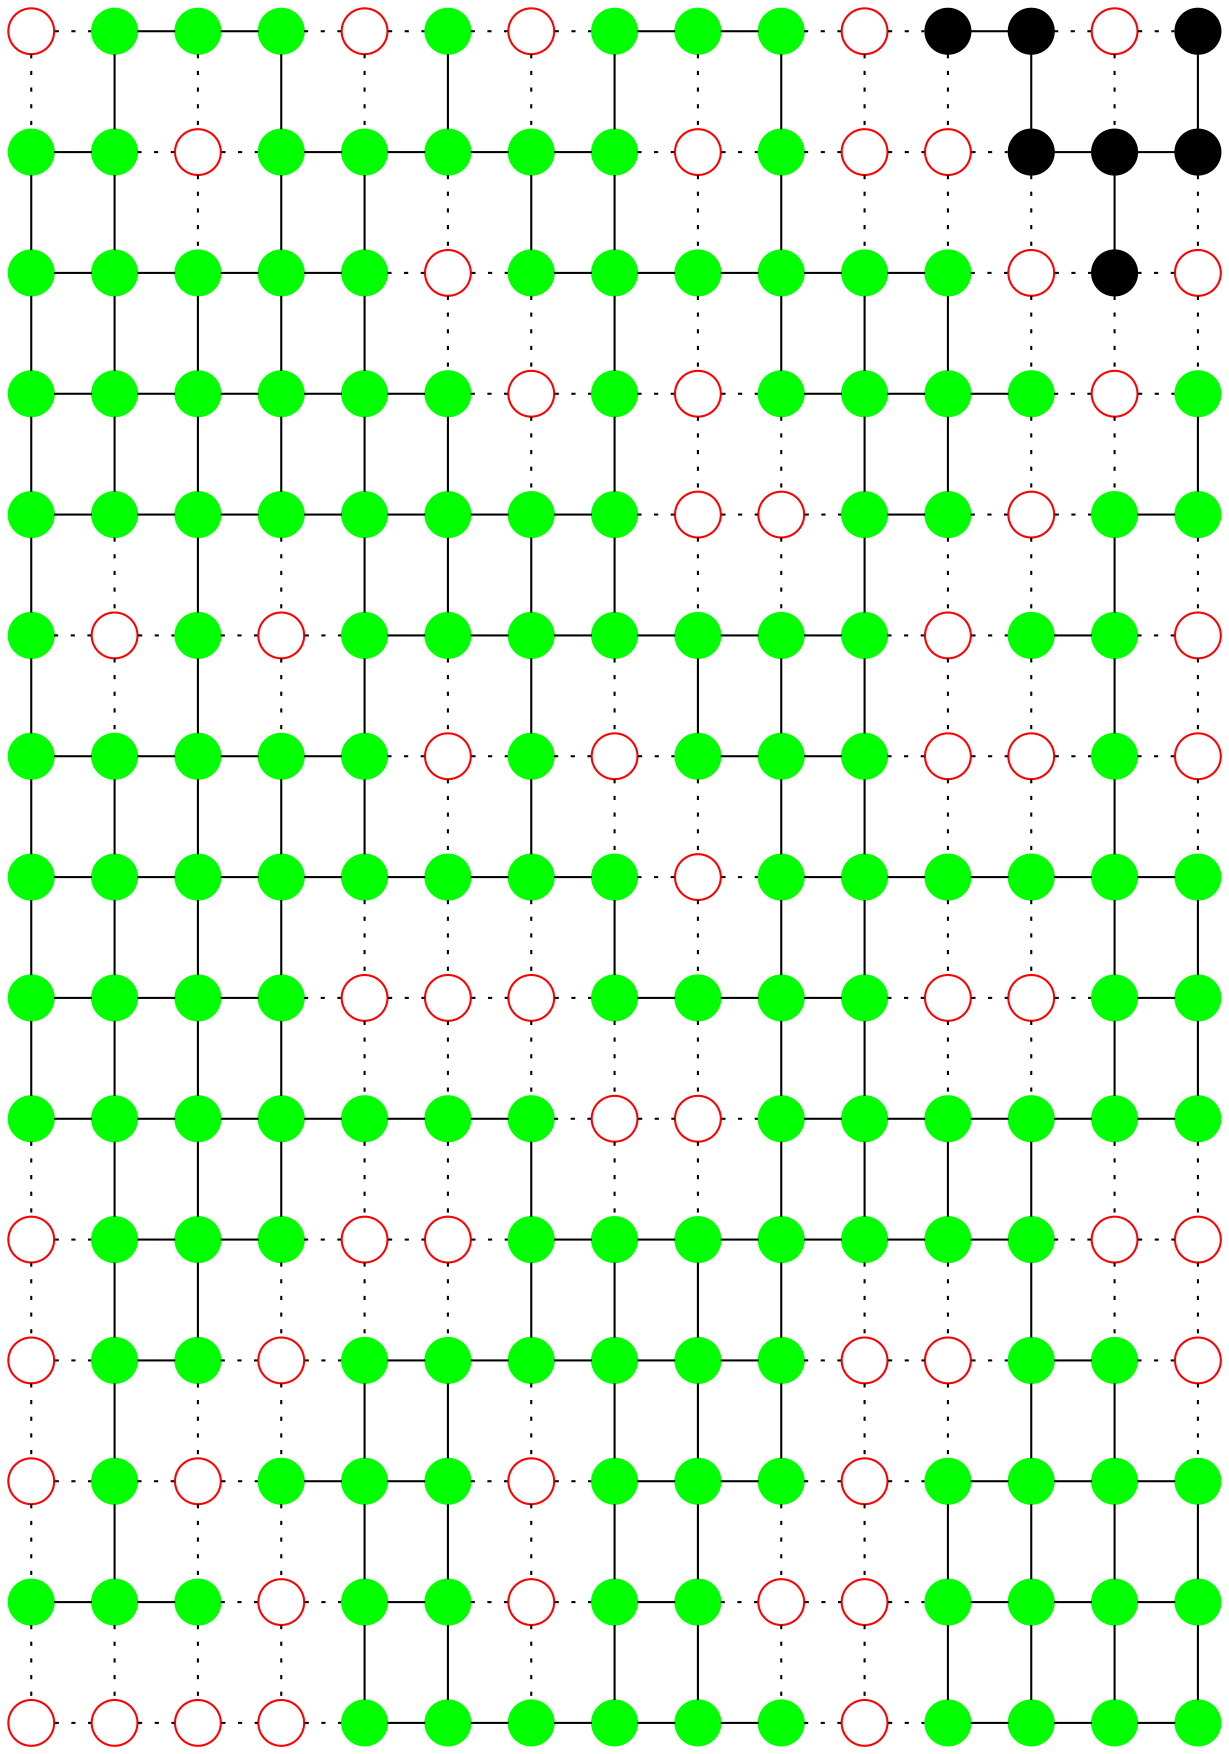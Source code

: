 strict graph {
      node [label = ""  shape=point  width=0.3];
      edge [arrowhead = "none"]
      { rank=same 4365548936 4365549008 4365549080 4365549152 4365549224 4365549296 4365549368 4365549440 4365549512 4366245968 4366246040 4366246112 4366246184 4366246256 4366246328 }
      { rank=same 4366246400 4366246472 4366246544 4366246616 4366246688 4366246760 4366246832 4366246904 4366246976 4366247048 4366247120 4366247192 4366247264 4366247336 4366247408 }
      { rank=same 4366247480 4366247552 4366247624 4366247696 4366247768 4366247840 4366247912 4366247984 4366248056 4366248128 4366248200 4366248272 4366248344 4366248416 4366248488 }
      { rank=same 4366248560 4366248632 4366248704 4366248776 4366248848 4366248920 4366248992 4366249064 4366249136 4366249208 4366249280 4366249352 4366249424 4366249496 4366249568 }
      { rank=same 4366249640 4366249712 4366249784 4366249856 4366249928 4366295120 4366295192 4366295264 4366295336 4366295408 4366295480 4366295552 4366295624 4366295696 4366295768 }
      { rank=same 4366295840 4366295912 4366295984 4366296056 4366296128 4366296200 4366296272 4366296344 4366296416 4366296488 4366296560 4366296632 4366296704 4366296776 4366296848 }
      { rank=same 4366296920 4366296992 4366297064 4366297136 4366297208 4366297280 4366297352 4366297424 4366297496 4366297568 4366297640 4366297712 4366297784 4366297856 4366297928 }
      { rank=same 4366298000 4366298072 4366298144 4366298216 4366298288 4366298360 4366298432 4366298504 4366298576 4366298648 4366298720 4366298792 4366298864 4366298936 4366299008 }
      { rank=same 4366299080 4366336080 4366336152 4366336224 4366336296 4366336368 4366336440 4366336512 4366336584 4366336656 4366336728 4366336800 4366336872 4366336944 4366337016 }
      { rank=same 4366337088 4366337160 4366337232 4366337304 4366337376 4366337448 4366337520 4366337592 4366337664 4366337736 4366337808 4366337880 4366337952 4366338024 4366338096 }
      { rank=same 4366338168 4366338240 4366338312 4366338384 4366338456 4366338528 4366338600 4366338672 4366338744 4366338816 4366338888 4366338960 4366339032 4366339104 4366339176 }
      { rank=same 4366339248 4366339320 4366339392 4366339464 4366339536 4366339608 4366339680 4366339752 4366339824 4366339896 4366339968 4366340040 4366372944 4366373016 4366373088 }
      { rank=same 4366373160 4366373232 4366373304 4366373376 4366373448 4366373520 4366373592 4366373664 4366373736 4366373808 4366373880 4366373952 4366374024 4366374096 4366374168 }
      { rank=same 4366374240 4366374312 4366374384 4366374456 4366374528 4366374600 4366374672 4366374744 4366374816 4366374888 4366374960 4366375032 4366375104 4366375176 4366375248 }
      { rank=same 4366375320 4366375392 4366375464 4366375536 4366375608 4366375680 4366375752 4366375824 4366375896 4366375968 4366376040 4366376112 4366376184 4366376256 4366376328 }
      4365548936 -- {  }
      4365548936 -- { 4366246400 4365549008 } [style=dotted]
      4365549008 -- { 4365549080 4366246472 }
      4365549008 -- { 4365548936 } [style=dotted]
      4365549080 -- { 4365549008 4365549152 }
      4365549080 -- { 4366246544 } [style=dotted]
      4365549152 -- { 4365549080 4366246616 }
      4365549152 -- { 4365549224 } [style=dotted]
      4365549224 -- {  }
      4365549224 -- { 4366246688 4365549152 4365549296 } [style=dotted]
      4365549296 -- { 4366246760 }
      4365549296 -- { 4365549224 4365549368 } [style=dotted]
      4365549368 -- {  }
      4365549368 -- { 4365549440 4366246832 4365549296 } [style=dotted]
      4365549440 -- { 4365549512 4366246904 }
      4365549440 -- { 4365549368 } [style=dotted]
      4365549512 -- { 4365549440 4366245968 }
      4365549512 -- { 4366246976 } [style=dotted]
      4366245968 -- { 4366247048 4365549512 }
      4366245968 -- { 4366246040 } [style=dotted]
      4366246040 -- {  }
      4366246040 -- { 4366245968 4366246112 4366247120 } [style=dotted]
      4366246112 -- { 4366246184 }
      4366246112 -- { 4366246040 4366247192 } [style=dotted]
      4366246184 -- { 4366247264 4366246112 }
      4366246184 -- { 4366246256 } [style=dotted]
      4366246256 -- {  }
      4366246256 -- { 4366246184 4366246328 4366247336 } [style=dotted]
      4366246328 -- { 4366247408 }
      4366246328 -- { 4366246256 } [style=dotted]
      4366246400 -- { 4366247480 4366246472 }
      4366246400 -- { 4365548936 } [style=dotted]
      4366246472 -- { 4366246400 4366247552 4365549008 }
      4366246472 -- { 4366246544 } [style=dotted]
      4366246544 -- {  }
      4366246544 -- { 4365549080 4366246472 4366246616 4366247624 } [style=dotted]
      4366246616 -- { 4366246688 4365549152 4366247696 }
      4366246616 -- { 4366246544 } [style=dotted]
      4366246688 -- { 4366246616 4366246760 4366247768 }
      4366246688 -- { 4365549224 } [style=dotted]
      4366246760 -- { 4366246688 4366246832 4365549296 }
      4366246760 -- { 4366247840 } [style=dotted]
      4366246832 -- { 4366247912 4366246760 4366246904 }
      4366246832 -- { 4365549368 } [style=dotted]
      4366246904 -- { 4365549440 4366246832 4366247984 }
      4366246904 -- { 4366246976 } [style=dotted]
      4366246976 -- {  }
      4366246976 -- { 4366247048 4366248056 4365549512 4366246904 } [style=dotted]
      4366247048 -- { 4366248128 4366245968 }
      4366247048 -- { 4366246976 4366247120 } [style=dotted]
      4366247120 -- {  }
      4366247120 -- { 4366247048 4366246040 4366248200 4366247192 } [style=dotted]
      4366247192 -- {  }
      4366247192 -- { 4366247264 4366247120 4366246112 4366248272 } [style=dotted]
      4366247264 -- { 4366246184 4366247336 }
      4366247264 -- { 4366247192 4366248344 } [style=dotted]
      4366247336 -- { 4366247408 4366248416 4366247264 }
      4366247336 -- { 4366246256 } [style=dotted]
      4366247408 -- { 4366247336 4366246328 }
      4366247408 -- { 4366248488 } [style=dotted]
      4366247480 -- { 4366246400 4366247552 4366248560 }
      4366247480 -- {  } [style=dotted]
      4366247552 -- { 4366247624 4366247480 4366246472 4366248632 }
      4366247552 -- {  } [style=dotted]
      4366247624 -- { 4366247552 4366248704 4366247696 }
      4366247624 -- { 4366246544 } [style=dotted]
      4366247696 -- { 4366248776 4366247624 4366246616 4366247768 }
      4366247696 -- {  } [style=dotted]
      4366247768 -- { 4366247696 4366246688 4366248848 }
      4366247768 -- { 4366247840 } [style=dotted]
      4366247840 -- {  }
      4366247840 -- { 4366247912 4366247768 4366246760 4366248920 } [style=dotted]
      4366247912 -- { 4366246832 4366247984 }
      4366247912 -- { 4366247840 4366248992 } [style=dotted]
      4366247984 -- { 4366248056 4366249064 4366247912 4366246904 }
      4366247984 -- {  } [style=dotted]
      4366248056 -- { 4366248128 4366247984 }
      4366248056 -- { 4366246976 4366249136 } [style=dotted]
      4366248128 -- { 4366247048 4366248200 4366249208 4366248056 }
      4366248128 -- {  } [style=dotted]
      4366248200 -- { 4366249280 4366248128 4366248272 }
      4366248200 -- { 4366247120 } [style=dotted]
      4366248272 -- { 4366248200 4366249352 }
      4366248272 -- { 4366247192 4366248344 } [style=dotted]
      4366248344 -- {  }
      4366248344 -- { 4366248416 4366248272 4366247264 4366249424 } [style=dotted]
      4366248416 -- { 4366247336 }
      4366248416 -- { 4366248344 4366248488 4366249496 } [style=dotted]
      4366248488 -- {  }
      4366248488 -- { 4366249568 4366248416 4366247408 } [style=dotted]
      4366248560 -- { 4366249640 4366247480 4366248632 }
      4366248560 -- {  } [style=dotted]
      4366248632 -- { 4366247552 4366248704 4366249712 4366248560 }
      4366248632 -- {  } [style=dotted]
      4366248704 -- { 4366248776 4366248632 4366247624 4366249784 }
      4366248704 -- {  } [style=dotted]
      4366248776 -- { 4366248704 4366247696 4366249856 4366248848 }
      4366248776 -- {  } [style=dotted]
      4366248848 -- { 4366249928 4366248776 4366247768 4366248920 }
      4366248848 -- {  } [style=dotted]
      4366248920 -- { 4366248848 4366295120 }
      4366248920 -- { 4366247840 4366248992 } [style=dotted]
      4366248992 -- {  }
      4366248992 -- { 4366249064 4366295192 4366248920 4366247912 } [style=dotted]
      4366249064 -- { 4366247984 4366295264 }
      4366249064 -- { 4366248992 4366249136 } [style=dotted]
      4366249136 -- {  }
      4366249136 -- { 4366295336 4366249208 4366249064 4366248056 } [style=dotted]
      4366249208 -- { 4366249280 4366248128 }
      4366249208 -- { 4366249136 4366295408 } [style=dotted]
      4366249280 -- { 4366248200 4366249352 4366295480 4366249208 }
      4366249280 -- {  } [style=dotted]
      4366249352 -- { 4366295552 4366249280 4366248272 4366249424 }
      4366249352 -- {  } [style=dotted]
      4366249424 -- { 4366249352 }
      4366249424 -- { 4366248344 4366295624 4366249496 } [style=dotted]
      4366249496 -- {  }
      4366249496 -- { 4366249568 4366249424 4366248416 4366295696 } [style=dotted]
      4366249568 -- { 4366295768 }
      4366249568 -- { 4366249496 4366248488 } [style=dotted]
      4366249640 -- { 4366295840 4366249712 4366248560 }
      4366249640 -- {  } [style=dotted]
      4366249712 -- { 4366249640 4366248632 4366249784 }
      4366249712 -- { 4366295912 } [style=dotted]
      4366249784 -- { 4366248704 4366249856 4366295984 4366249712 }
      4366249784 -- {  } [style=dotted]
      4366249856 -- { 4366249928 4366249784 4366248776 }
      4366249856 -- { 4366296056 } [style=dotted]
      4366249928 -- { 4366249856 4366248848 4366296128 4366295120 }
      4366249928 -- {  } [style=dotted]
      4366295120 -- { 4366296200 4366295192 4366249928 4366248920 }
      4366295120 -- {  } [style=dotted]
      4366295192 -- { 4366295120 4366295264 4366296272 }
      4366295192 -- { 4366248992 } [style=dotted]
      4366295264 -- { 4366295192 4366249064 4366296344 }
      4366295264 -- { 4366295336 } [style=dotted]
      4366295336 -- {  }
      4366295336 -- { 4366249136 4366296416 4366295264 4366295408 } [style=dotted]
      4366295408 -- {  }
      4366295408 -- { 4366295336 4366295480 4366296488 4366249208 } [style=dotted]
      4366295480 -- { 4366295552 4366296560 4366249280 }
      4366295480 -- { 4366295408 } [style=dotted]
      4366295552 -- { 4366249352 4366295480 }
      4366295552 -- { 4366296632 4366295624 } [style=dotted]
      4366295624 -- {  }
      4366295624 -- { 4366295552 4366295696 4366249424 4366296704 } [style=dotted]
      4366295696 -- { 4366295768 4366296776 }
      4366295696 -- { 4366249496 4366295624 } [style=dotted]
      4366295768 -- { 4366295696 4366249568 }
      4366295768 -- { 4366296848 } [style=dotted]
      4366295840 -- { 4366249640 4366296920 }
      4366295840 -- { 4366295912 } [style=dotted]
      4366295912 -- {  }
      4366295912 -- { 4366295840 4366295984 4366296992 4366249712 } [style=dotted]
      4366295984 -- { 4366249784 4366297064 }
      4366295984 -- { 4366295912 4366296056 } [style=dotted]
      4366296056 -- {  }
      4366296056 -- { 4366249856 4366295984 4366296128 4366297136 } [style=dotted]
      4366296128 -- { 4366296200 4366297208 4366249928 }
      4366296128 -- { 4366296056 } [style=dotted]
      4366296200 -- { 4366296128 4366295120 4366296272 }
      4366296200 -- { 4366297280 } [style=dotted]
      4366296272 -- { 4366296200 4366295192 4366297352 4366296344 }
      4366296272 -- {  } [style=dotted]
      4366296344 -- { 4366296416 4366296272 4366295264 }
      4366296344 -- { 4366297424 } [style=dotted]
      4366296416 -- { 4366296344 4366296488 4366297496 }
      4366296416 -- { 4366295336 } [style=dotted]
      4366296488 -- { 4366296560 4366297568 4366296416 }
      4366296488 -- { 4366295408 } [style=dotted]
      4366296560 -- { 4366296488 4366295480 4366297640 }
      4366296560 -- { 4366296632 } [style=dotted]
      4366296632 -- {  }
      4366296632 -- { 4366295552 4366296704 4366297712 4366296560 } [style=dotted]
      4366296704 -- { 4366296776 }
      4366296704 -- { 4366296632 4366295624 4366297784 } [style=dotted]
      4366296776 -- { 4366296704 4366295696 4366297856 }
      4366296776 -- { 4366296848 } [style=dotted]
      4366296848 -- {  }
      4366296848 -- { 4366297928 4366296776 4366295768 } [style=dotted]
      4366296920 -- { 4366298000 4366295840 4366296992 }
      4366296920 -- {  } [style=dotted]
      4366296992 -- { 4366297064 4366296920 4366298072 }
      4366296992 -- { 4366295912 } [style=dotted]
      4366297064 -- { 4366296992 4366295984 4366297136 4366298144 }
      4366297064 -- {  } [style=dotted]
      4366297136 -- { 4366297208 4366298216 4366297064 }
      4366297136 -- { 4366296056 } [style=dotted]
      4366297208 -- { 4366297136 4366296128 4366298288 }
      4366297208 -- { 4366297280 } [style=dotted]
      4366297280 -- {  }
      4366297280 -- { 4366296200 4366297352 4366298360 4366297208 } [style=dotted]
      4366297352 -- { 4366298432 4366296272 }
      4366297352 -- { 4366297280 4366297424 } [style=dotted]
      4366297424 -- {  }
      4366297424 -- { 4366297352 4366296344 4366298504 4366297496 } [style=dotted]
      4366297496 -- { 4366297568 4366296416 }
      4366297496 -- { 4366297424 4366298576 } [style=dotted]
      4366297568 -- { 4366297496 4366296488 4366297640 4366298648 }
      4366297568 -- {  } [style=dotted]
      4366297640 -- { 4366298720 4366297568 4366296560 }
      4366297640 -- { 4366297712 } [style=dotted]
      4366297712 -- {  }
      4366297712 -- { 4366298792 4366297640 4366296632 4366297784 } [style=dotted]
      4366297784 -- {  }
      4366297784 -- { 4366296704 4366297856 4366298864 4366297712 } [style=dotted]
      4366297856 -- { 4366296776 4366298936 }
      4366297856 -- { 4366297928 4366297784 } [style=dotted]
      4366297928 -- {  }
      4366297928 -- { 4366297856 4366296848 4366299008 } [style=dotted]
      4366298000 -- { 4366299080 4366296920 4366298072 }
      4366298000 -- {  } [style=dotted]
      4366298072 -- { 4366298000 4366296992 4366298144 4366336080 }
      4366298072 -- {  } [style=dotted]
      4366298144 -- { 4366298216 4366336152 4366298072 4366297064 }
      4366298144 -- {  } [style=dotted]
      4366298216 -- { 4366298144 4366297136 4366336224 4366298288 }
      4366298216 -- {  } [style=dotted]
      4366298288 -- { 4366298360 4366298216 4366297208 }
      4366298288 -- { 4366336296 } [style=dotted]
      4366298360 -- { 4366298432 4366298288 }
      4366298360 -- { 4366297280 4366336368 } [style=dotted]
      4366298432 -- { 4366297352 4366298504 4366298360 }
      4366298432 -- { 4366336440 } [style=dotted]
      4366298504 -- { 4366336512 4366298432 }
      4366298504 -- { 4366297424 4366298576 } [style=dotted]
      4366298576 -- {  }
      4366298576 -- { 4366298504 4366297496 4366336584 4366298648 } [style=dotted]
      4366298648 -- { 4366298720 4366297568 4366336656 }
      4366298648 -- { 4366298576 } [style=dotted]
      4366298720 -- { 4366298648 4366297640 4366298792 4366336728 }
      4366298720 -- {  } [style=dotted]
      4366298792 -- { 4366298864 4366298720 }
      4366298792 -- { 4366336800 4366297712 } [style=dotted]
      4366298864 -- { 4366298792 4366298936 }
      4366298864 -- { 4366297784 4366336872 } [style=dotted]
      4366298936 -- { 4366297856 4366299008 4366336944 4366298864 }
      4366298936 -- {  } [style=dotted]
      4366299008 -- { 4366298936 4366337016 }
      4366299008 -- { 4366297928 } [style=dotted]
      4366299080 -- { 4366298000 4366337088 4366336080 }
      4366299080 -- {  } [style=dotted]
      4366336080 -- { 4366337160 4366336152 4366299080 4366298072 }
      4366336080 -- {  } [style=dotted]
      4366336152 -- { 4366298144 4366336080 4366336224 4366337232 }
      4366336152 -- {  } [style=dotted]
      4366336224 -- { 4366336152 4366298216 4366337304 }
      4366336224 -- { 4366336296 } [style=dotted]
      4366336296 -- {  }
      4366336296 -- { 4366298288 4366337376 4366336224 4366336368 } [style=dotted]
      4366336368 -- {  }
      4366336368 -- { 4366336296 4366336440 4366337448 4366298360 } [style=dotted]
      4366336440 -- {  }
      4366336440 -- { 4366336512 4366337520 4366298432 4366336368 } [style=dotted]
      4366336512 -- { 4366298504 4366336584 }
      4366336512 -- { 4366336440 4366337592 } [style=dotted]
      4366336584 -- { 4366336512 4366336656 }
      4366336584 -- { 4366337664 4366298576 } [style=dotted]
      4366336656 -- { 4366298648 4366337736 4366336584 4366336728 }
      4366336656 -- {  } [style=dotted]
      4366336728 -- { 4366336656 4366298720 4366337808 }
      4366336728 -- { 4366336800 } [style=dotted]
      4366336800 -- {  }
      4366336800 -- { 4366298792 4366336728 4366336872 4366337880 } [style=dotted]
      4366336872 -- {  }
      4366336872 -- { 4366336800 4366336944 4366337952 4366298864 } [style=dotted]
      4366336944 -- { 4366298936 4366338024 4366337016 }
      4366336944 -- { 4366336872 } [style=dotted]
      4366337016 -- { 4366299008 4366336944 4366338096 }
      4366337016 -- {  } [style=dotted]
      4366337088 -- { 4366337160 4366299080 }
      4366337088 -- { 4366338168 } [style=dotted]
      4366337160 -- { 4366338240 4366337088 4366336080 4366337232 }
      4366337160 -- {  } [style=dotted]
      4366337232 -- { 4366337160 4366336152 4366338312 4366337304 }
      4366337232 -- {  } [style=dotted]
      4366337304 -- { 4366337376 4366337232 4366336224 4366338384 }
      4366337304 -- {  } [style=dotted]
      4366337376 -- { 4366337304 4366337448 }
      4366337376 -- { 4366336296 4366338456 } [style=dotted]
      4366337448 -- { 4366337520 4366337376 }
      4366337448 -- { 4366338528 4366336368 } [style=dotted]
      4366337520 -- { 4366337448 4366338600 }
      4366337520 -- { 4366336440 4366337592 } [style=dotted]
      4366337592 -- {  }
      4366337592 -- { 4366336512 4366337664 4366338672 4366337520 } [style=dotted]
      4366337664 -- {  }
      4366337664 -- { 4366337736 4366337592 4366336584 4366338744 } [style=dotted]
      4366337736 -- { 4366336656 4366338816 4366337808 }
      4366337736 -- { 4366337664 } [style=dotted]
      4366337808 -- { 4366338888 4366337736 4366336728 4366337880 }
      4366337808 -- {  } [style=dotted]
      4366337880 -- { 4366337808 4366337952 4366338960 }
      4366337880 -- { 4366336800 } [style=dotted]
      4366337952 -- { 4366339032 4366337880 4366338024 }
      4366337952 -- { 4366336872 } [style=dotted]
      4366338024 -- { 4366337952 4366336944 4366338096 }
      4366338024 -- { 4366339104 } [style=dotted]
      4366338096 -- { 4366338024 4366337016 }
      4366338096 -- { 4366339176 } [style=dotted]
      4366338168 -- {  }
      4366338168 -- { 4366338240 4366339248 4366337088 } [style=dotted]
      4366338240 -- { 4366337160 4366338312 4366339320 }
      4366338240 -- { 4366338168 } [style=dotted]
      4366338312 -- { 4366339392 4366338240 4366337232 4366338384 }
      4366338312 -- {  } [style=dotted]
      4366338384 -- { 4366338312 4366337304 }
      4366338384 -- { 4366339464 4366338456 } [style=dotted]
      4366338456 -- {  }
      4366338456 -- { 4366338528 4366338384 4366337376 4366339536 } [style=dotted]
      4366338528 -- {  }
      4366338528 -- { 4366338456 4366337448 4366338600 4366339608 } [style=dotted]
      4366338600 -- { 4366338672 4366339680 4366337520 }
      4366338600 -- { 4366338528 } [style=dotted]
      4366338672 -- { 4366339752 4366338600 4366338744 }
      4366338672 -- { 4366337592 } [style=dotted]
      4366338744 -- { 4366338816 4366339824 4366338672 }
      4366338744 -- { 4366337664 } [style=dotted]
      4366338816 -- { 4366338888 4366338744 4366337736 4366339896 }
      4366338816 -- {  } [style=dotted]
      4366338888 -- { 4366338816 4366337808 4366338960 }
      4366338888 -- { 4366339968 } [style=dotted]
      4366338960 -- { 4366338888 4366337880 4366339032 }
      4366338960 -- { 4366340040 } [style=dotted]
      4366339032 -- { 4366338960 4366337952 4366372944 }
      4366339032 -- { 4366339104 } [style=dotted]
      4366339104 -- {  }
      4366339104 -- { 4366339176 4366373016 4366339032 4366338024 } [style=dotted]
      4366339176 -- {  }
      4366339176 -- { 4366339104 4366338096 4366373088 } [style=dotted]
      4366339248 -- {  }
      4366339248 -- { 4366373160 4366339320 4366338168 } [style=dotted]
      4366339320 -- { 4366339392 4366338240 4366373232 }
      4366339320 -- { 4366339248 } [style=dotted]
      4366339392 -- { 4366338312 4366339320 }
      4366339392 -- { 4366339464 4366373304 } [style=dotted]
      4366339464 -- {  }
      4366339464 -- { 4366373376 4366339392 4366338384 4366339536 } [style=dotted]
      4366339536 -- { 4366373448 4366339608 }
      4366339536 -- { 4366339464 4366338456 } [style=dotted]
      4366339608 -- { 4366339680 4366339536 4366373520 }
      4366339608 -- { 4366338528 } [style=dotted]
      4366339680 -- { 4366339608 4366338600 4366339752 }
      4366339680 -- { 4366373592 } [style=dotted]
      4366339752 -- { 4366373664 4366339824 4366339680 4366338672 }
      4366339752 -- {  } [style=dotted]
      4366339824 -- { 4366339752 4366338744 4366373736 4366339896 }
      4366339824 -- {  } [style=dotted]
      4366339896 -- { 4366338816 4366373808 4366339824 }
      4366339896 -- { 4366339968 } [style=dotted]
      4366339968 -- {  }
      4366339968 -- { 4366340040 4366339896 4366338888 4366373880 } [style=dotted]
      4366340040 -- {  }
      4366340040 -- { 4366339968 4366338960 4366373952 4366372944 } [style=dotted]
      4366372944 -- { 4366374024 4366373016 4366339032 }
      4366372944 -- { 4366340040 } [style=dotted]
      4366373016 -- { 4366372944 4366374096 }
      4366373016 -- { 4366339104 4366373088 } [style=dotted]
      4366373088 -- {  }
      4366373088 -- { 4366373016 4366339176 4366374168 } [style=dotted]
      4366373160 -- {  }
      4366373160 -- { 4366339248 4366374240 4366373232 } [style=dotted]
      4366373232 -- { 4366374312 4366339320 }
      4366373232 -- { 4366373160 4366373304 } [style=dotted]
      4366373304 -- {  }
      4366373304 -- { 4366373376 4366374384 4366339392 4366373232 } [style=dotted]
      4366373376 -- { 4366373448 }
      4366373376 -- { 4366339464 4366373304 4366374456 } [style=dotted]
      4366373448 -- { 4366373376 4366373520 4366374528 4366339536 }
      4366373448 -- {  } [style=dotted]
      4366373520 -- { 4366339608 4366373448 4366374600 }
      4366373520 -- { 4366373592 } [style=dotted]
      4366373592 -- {  }
      4366373592 -- { 4366373520 4366373664 4366339680 4366374672 } [style=dotted]
      4366373664 -- { 4366339752 4366373736 4366374744 }
      4366373664 -- { 4366373592 } [style=dotted]
      4366373736 -- { 4366373664 4366373808 4366374816 4366339824 }
      4366373736 -- {  } [style=dotted]
      4366373808 -- { 4366339896 4366373736 }
      4366373808 -- { 4366374888 4366373880 } [style=dotted]
      4366373880 -- {  }
      4366373880 -- { 4366339968 4366373808 4366373952 4366374960 } [style=dotted]
      4366373952 -- { 4366374024 4366375032 }
      4366373952 -- { 4366340040 4366373880 } [style=dotted]
      4366374024 -- { 4366375104 4366373952 4366372944 4366374096 }
      4366374024 -- {  } [style=dotted]
      4366374096 -- { 4366374024 4366373016 4366375176 4366374168 }
      4366374096 -- {  } [style=dotted]
      4366374168 -- { 4366374096 4366375248 }
      4366374168 -- { 4366373088 } [style=dotted]
      4366374240 -- { 4366374312 }
      4366374240 -- { 4366375320 4366373160 } [style=dotted]
      4366374312 -- { 4366374384 4366374240 4366373232 }
      4366374312 -- { 4366375392 } [style=dotted]
      4366374384 -- { 4366374312 }
      4366374384 -- { 4366373304 4366375464 4366374456 } [style=dotted]
      4366374456 -- {  }
      4366374456 -- { 4366373376 4366374528 4366375536 4366374384 } [style=dotted]
      4366374528 -- { 4366374600 4366373448 4366375608 }
      4366374528 -- { 4366374456 } [style=dotted]
      4366374600 -- { 4366374528 4366373520 4366375680 }
      4366374600 -- { 4366374672 } [style=dotted]
      4366374672 -- {  }
      4366374672 -- { 4366375752 4366374600 4366373592 4366374744 } [style=dotted]
      4366374744 -- { 4366373664 4366374816 4366375824 }
      4366374744 -- { 4366374672 } [style=dotted]
      4366374816 -- { 4366374744 4366373736 4366375896 }
      4366374816 -- { 4366374888 } [style=dotted]
      4366374888 -- {  }
      4366374888 -- { 4366374816 4366373808 4366374960 4366375968 } [style=dotted]
      4366374960 -- {  }
      4366374960 -- { 4366375032 4366376040 4366374888 4366373880 } [style=dotted]
      4366375032 -- { 4366375104 4366373952 4366376112 }
      4366375032 -- { 4366374960 } [style=dotted]
      4366375104 -- { 4366374024 4366375176 4366376184 4366375032 }
      4366375104 -- {  } [style=dotted]
      4366375176 -- { 4366376256 4366375104 4366374096 4366375248 }
      4366375176 -- {  } [style=dotted]
      4366375248 -- { 4366375176 4366374168 4366376328 }
      4366375248 -- {  } [style=dotted]
      4366375320 -- {  }
      4366375320 -- { 4366375392 4366374240 } [style=dotted]
      4366375392 -- {  }
      4366375392 -- { 4366375320 4366374312 4366375464 } [style=dotted]
      4366375464 -- {  }
      4366375464 -- { 4366375536 4366375392 4366374384 } [style=dotted]
      4366375536 -- {  }
      4366375536 -- { 4366375464 4366374456 4366375608 } [style=dotted]
      4366375608 -- { 4366374528 4366375680 }
      4366375608 -- { 4366375536 } [style=dotted]
      4366375680 -- { 4366375752 4366375608 4366374600 }
      4366375680 -- {  } [style=dotted]
      4366375752 -- { 4366375680 4366375824 }
      4366375752 -- { 4366374672 } [style=dotted]
      4366375824 -- { 4366375752 4366374744 4366375896 }
      4366375824 -- {  } [style=dotted]
      4366375896 -- { 4366375824 4366374816 4366375968 }
      4366375896 -- {  } [style=dotted]
      4366375968 -- { 4366375896 }
      4366375968 -- { 4366376040 4366374888 } [style=dotted]
      4366376040 -- {  }
      4366376040 -- { 4366375968 4366374960 4366376112 } [style=dotted]
      4366376112 -- { 4366376184 4366375032 }
      4366376112 -- { 4366376040 } [style=dotted]
      4366376184 -- { 4366376256 4366376112 4366375104 }
      4366376184 -- {  } [style=dotted]
      4366376256 -- { 4366375176 4366376328 4366376184 }
      4366376256 -- {  } [style=dotted]
      4366376328 -- { 4366376256 4366375248 }
      4366376328 -- {  } [style=dotted]
      4365548936 [shape=circle color=red]
      4365549224 [shape=circle color=red]
      4365549368 [shape=circle color=red]
      4366246040 [shape=circle color=red]
      4366246256 [shape=circle color=red]
      4366246544 [shape=circle color=red]
      4366246976 [shape=circle color=red]
      4366247120 [shape=circle color=red]
      4366247192 [shape=circle color=red]
      4366247840 [shape=circle color=red]
      4366248344 [shape=circle color=red]
      4366248488 [shape=circle color=red]
      4366248992 [shape=circle color=red]
      4366249136 [shape=circle color=red]
      4366249496 [shape=circle color=red]
      4366295336 [shape=circle color=red]
      4366295408 [shape=circle color=red]
      4366295624 [shape=circle color=red]
      4366295912 [shape=circle color=red]
      4366296056 [shape=circle color=red]
      4366296632 [shape=circle color=red]
      4366296848 [shape=circle color=red]
      4366297280 [shape=circle color=red]
      4366297424 [shape=circle color=red]
      4366297712 [shape=circle color=red]
      4366297784 [shape=circle color=red]
      4366297928 [shape=circle color=red]
      4366298576 [shape=circle color=red]
      4366336296 [shape=circle color=red]
      4366336368 [shape=circle color=red]
      4366336440 [shape=circle color=red]
      4366336800 [shape=circle color=red]
      4366336872 [shape=circle color=red]
      4366337592 [shape=circle color=red]
      4366337664 [shape=circle color=red]
      4366338168 [shape=circle color=red]
      4366338456 [shape=circle color=red]
      4366338528 [shape=circle color=red]
      4366339104 [shape=circle color=red]
      4366339176 [shape=circle color=red]
      4366339248 [shape=circle color=red]
      4366339464 [shape=circle color=red]
      4366339968 [shape=circle color=red]
      4366340040 [shape=circle color=red]
      4366373088 [shape=circle color=red]
      4366373160 [shape=circle color=red]
      4366373304 [shape=circle color=red]
      4366373592 [shape=circle color=red]
      4366373880 [shape=circle color=red]
      4366374456 [shape=circle color=red]
      4366374672 [shape=circle color=red]
      4366374888 [shape=circle color=red]
      4366374960 [shape=circle color=red]
      4366375320 [shape=circle color=red]
      4366375392 [shape=circle color=red]
      4366375464 [shape=circle color=red]
      4366375536 [shape=circle color=red]
      4366376040 [shape=circle color=red]
      4366376328 [color=green]
      4366376256 [color=green]
      4366375248 [color=green]
      4366375176 [color=green]
      4366376184 [color=green]
      4366374168 [color=green]
      4366375104 [color=green]
      4366374096 [color=green]
      4366376112 [color=green]
      4366374024 [color=green]
      4366375032 [color=green]
      4366373016 [color=green]
      4366373952 [color=green]
      4366372944 [color=green]
      4366339032 [color=green]
      4366338960 [color=green]
      4366337952 [color=green]
      4366338888 [color=green]
      4366337880 [color=green]
      4366338024 [color=green]
      4366338816 [color=green]
      4366337808 [color=green]
      4366336944 [color=green]
      4366338096 [color=green]
      4366338744 [color=green]
      4366337736 [color=green]
      4366339896 [color=green]
      4366336728 [color=green]
      4366298936 [color=green]
      4366337016 [color=green]
      4366339824 [color=green]
      4366338672 [color=green]
      4366336656 [color=green]
      4366373808 [color=green]
      4366298720 [color=green]
      4366297856 [color=green]
      4366299008 [color=green]
      4366298864 [color=green]
      4366339752 [color=green]
      4366373736 [color=green]
      4366338600 [color=green]
      4366298648 [color=green]
      4366336584 [color=green]
      4366297640 [color=green]
      4366298792 [color=green]
      4366296776 [color=green]
      4366373664 [color=green]
      4366339680 [color=green]
      4366374816 [color=green]
      4366337520 [color=green]
      4366297568 [color=green]
      4366336512 [color=green]
      4366296560 [color=green]
      4366296704 [color=green]
      4366295696 [color=green]
      4366374744 [color=green]
      4366339608 [color=green]
      4366375896 [color=green]
      4366337448 [color=green]
      4366297496 [color=green]
      4366296488 [color=green]
      4366298504 [color=green]
      4366295480 [color=green]
      4366295768 [color=green]
      4366375824 [color=green]
      4366339536 [color=green]
      4366373520 [color=green]
      4366375968 [color=green]
      4366337376 [color=green]
      4366296416 [color=green]
      4366298432 [color=green]
      4366295552 [color=green]
      4366249280 [color=green]
      4366249568 [color=green]
      4366375752 [color=green]
      4366373448 [color=green]
      4366374600 [color=green]
      4366337304 [color=green]
      4366296344 [color=green]
      4366297352 [color=green]
      4366298360 [color=green]
      4366249352 [color=green]
      4366248200 [color=green]
      4366249208 [color=green]
      4366375680 [color=green]
      4366373376 [color=green]
      4366374528 [color=green]
      4366337232 [color=green]
      4366336224 [color=green]
      4366338384 [color=green]
      4366296272 [color=green]
      4366295264 [color=green]
      4366298288 [color=green]
      4366248272 [color=green]
      4366249424 [color=green]
      4366248128 [color=green]
      4366375608 [color=green]
      4366337160 [color=green]
      4366336152 [color=green]
      4366338312 [color=green]
      4366298216 [color=green]
      4366296200 [color=green]
      4366295192 [color=green]
      4366249064 [color=green]
      4366297208 [color=green]
      4366247048 [color=green]
      4366248056 [color=green]
      4366338240 [color=green]
      4366337088 [color=green]
      4366336080 [color=green]
      4366298144 [color=green]
      4366339392 [color=green]
      4366297136 [color=green]
      4366296128 [color=green]
      4366295120 [color=green]
      4366247984 [color=green]
      4366245968 [color=green]
      4366339320 [color=green]
      4366299080 [color=green]
      4366298072 [color=green]
      4366297064 [color=green]
      4366249928 [color=green]
      4366248920 [color=green]
      4366247912 [color=green]
      4366246904 [color=green]
      4365549512 [color=green]
      4366373232 [color=green]
      4366298000 [color=green]
      4366296992 [color=green]
      4366295984 [color=green]
      4366249856 [color=green]
      4366248848 [color=green]
      4366246832 [color=green]
      4365549440 [color=green]
      4366374312 [color=green]
      4366296920 [color=green]
      4366249784 [color=green]
      4366248776 [color=green]
      4366247768 [color=green]
      4366246760 [color=green]
      4366374384 [color=green]
      4366374240 [color=green]
      4366295840 [color=green]
      4366248704 [color=green]
      4366249712 [color=green]
      4366247696 [color=green]
      4366246688 [color=green]
      4365549296 [color=green]
      4366249640 [color=green]
      4366248632 [color=green]
      4366247624 [color=green]
      4366246616 [color=green]
      4366248560 [color=green]
      4366247552 [color=green]
      4365549152 [color=green]
      4366247480 [color=green]
      4366246472 [color=green]
      4365549080 [color=green]
      4366246400 [color=green]
      4365549008 [color=green]
}